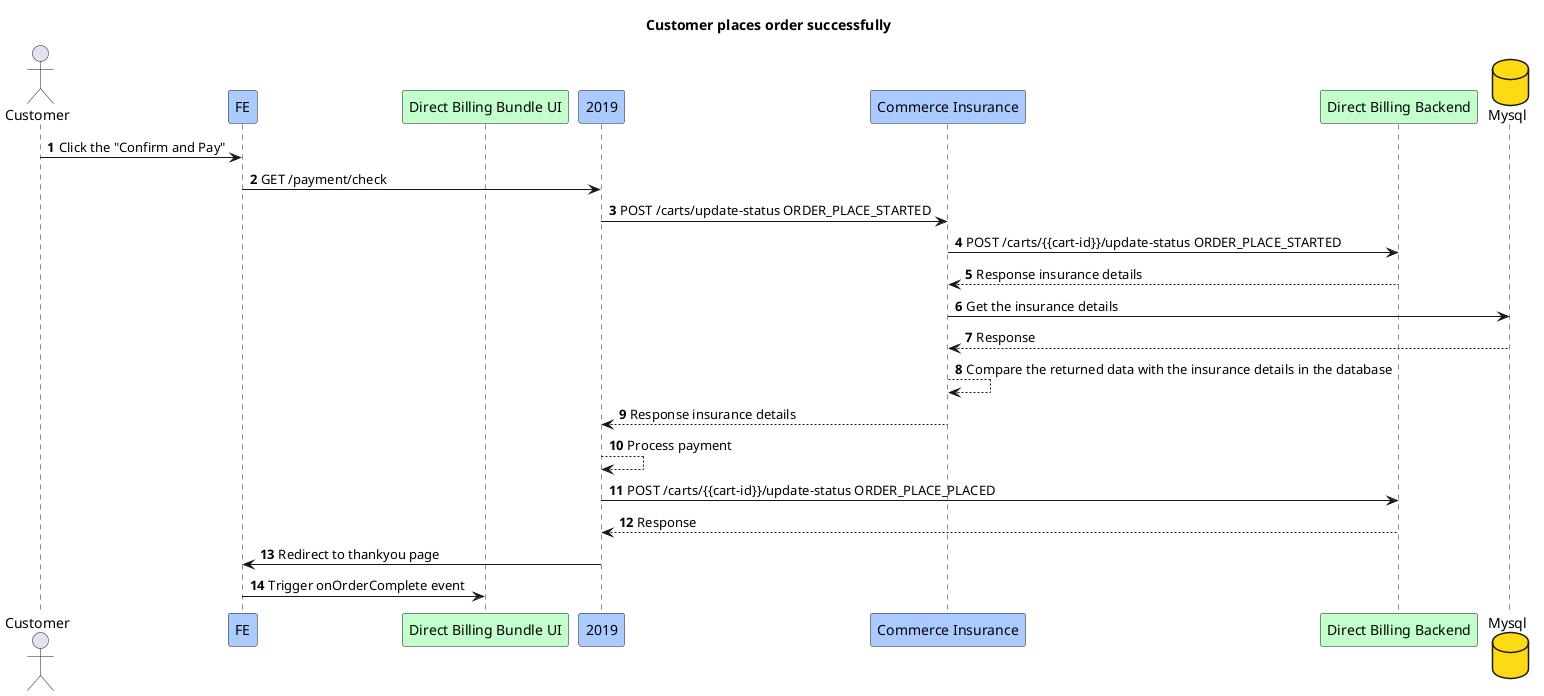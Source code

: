 @startuml
title Customer places order successfully
actor Customer
participant FE #abcaff
participant "Direct Billing Bundle UI" #c3ffcd
participant "2019" #abcaff
participant "Commerce Insurance" #abcaff
participant "Direct Billing Backend" #c3ffcd
database "Mysql" #fdda14

autonumber
Customer -> FE:Click the "Confirm and Pay"
FE -> 2019:GET /payment/check
2019 -> "Commerce Insurance":POST /carts/update-status ORDER_PLACE_STARTED
"Commerce Insurance" -> "Direct Billing Backend":POST /carts/{{cart-id}}/update-status ORDER_PLACE_STARTED
"Direct Billing Backend" --> "Commerce Insurance":Response insurance details
"Commerce Insurance" -> "Mysql":Get the insurance details
"Mysql" --> "Commerce Insurance":Response
"Commerce Insurance" --> "Commerce Insurance" :Compare the returned data with the insurance details in the database
"Commerce Insurance"  --> 2019:Response insurance details

2019 --> 2019:Process payment
2019 -> "Direct Billing Backend":POST /carts/{{cart-id}}/update-status ORDER_PLACE_PLACED
"Direct Billing Backend" --> 2019:Response
2019 -> FE:Redirect to thankyou page
FE -> "Direct Billing Bundle UI":Trigger onOrderComplete event <font color=red>


@enduml

